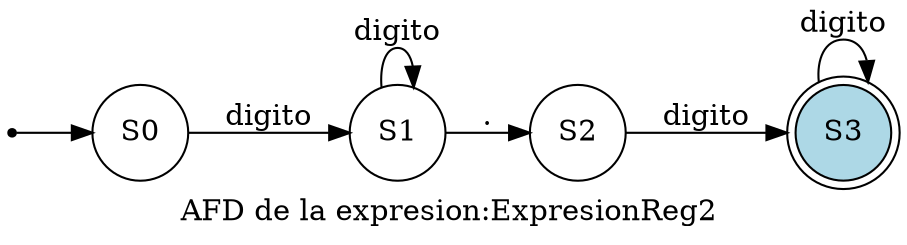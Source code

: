 digraph AFD {
    rankdir=LR;


    
    node [shape = point ]; qi

    node [shape = circle];qi ->S0;
S0 -> S1 [ label = "digito" ];S1 -> S1 [ label = "digito" ];S1 -> S2 [ label = "." ];S2 -> S3 [ label = "digito" ];S3 [shape = doublecircle style=filled, fillcolor=lightblue];
S3 -> S3 [ label = "digito" ];label="AFD de la expresion:ExpresionReg2 "}
